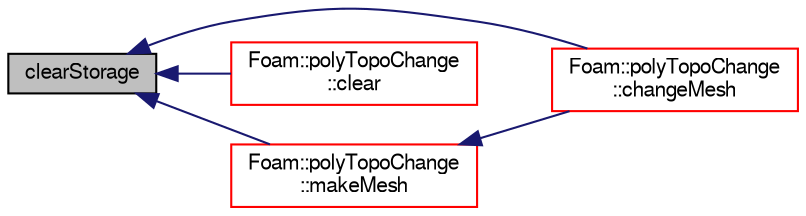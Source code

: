 digraph "clearStorage"
{
  bgcolor="transparent";
  edge [fontname="FreeSans",fontsize="10",labelfontname="FreeSans",labelfontsize="10"];
  node [fontname="FreeSans",fontsize="10",shape=record];
  rankdir="LR";
  Node6612 [label="clearStorage",height=0.2,width=0.4,color="black", fillcolor="grey75", style="filled", fontcolor="black"];
  Node6612 -> Node6613 [dir="back",color="midnightblue",fontsize="10",style="solid",fontname="FreeSans"];
  Node6613 [label="Foam::polyTopoChange\l::changeMesh",height=0.2,width=0.4,color="red",URL="$a21678.html#a1b105b13373ba9f1c7685f873b250cf2",tooltip="Inplace changes mesh without change of patches. "];
  Node6612 -> Node6682 [dir="back",color="midnightblue",fontsize="10",style="solid",fontname="FreeSans"];
  Node6682 [label="Foam::polyTopoChange\l::clear",height=0.2,width=0.4,color="red",URL="$a21678.html#ac8bb3912a3ce86b15842e79d0b421204",tooltip="Clear all storage. "];
  Node6612 -> Node6732 [dir="back",color="midnightblue",fontsize="10",style="solid",fontname="FreeSans"];
  Node6732 [label="Foam::polyTopoChange\l::makeMesh",height=0.2,width=0.4,color="red",URL="$a21678.html#a53cd346c4116b75d2e9540d07c212149",tooltip="Create new mesh with old mesh patches. "];
  Node6732 -> Node6613 [dir="back",color="midnightblue",fontsize="10",style="solid",fontname="FreeSans"];
}

